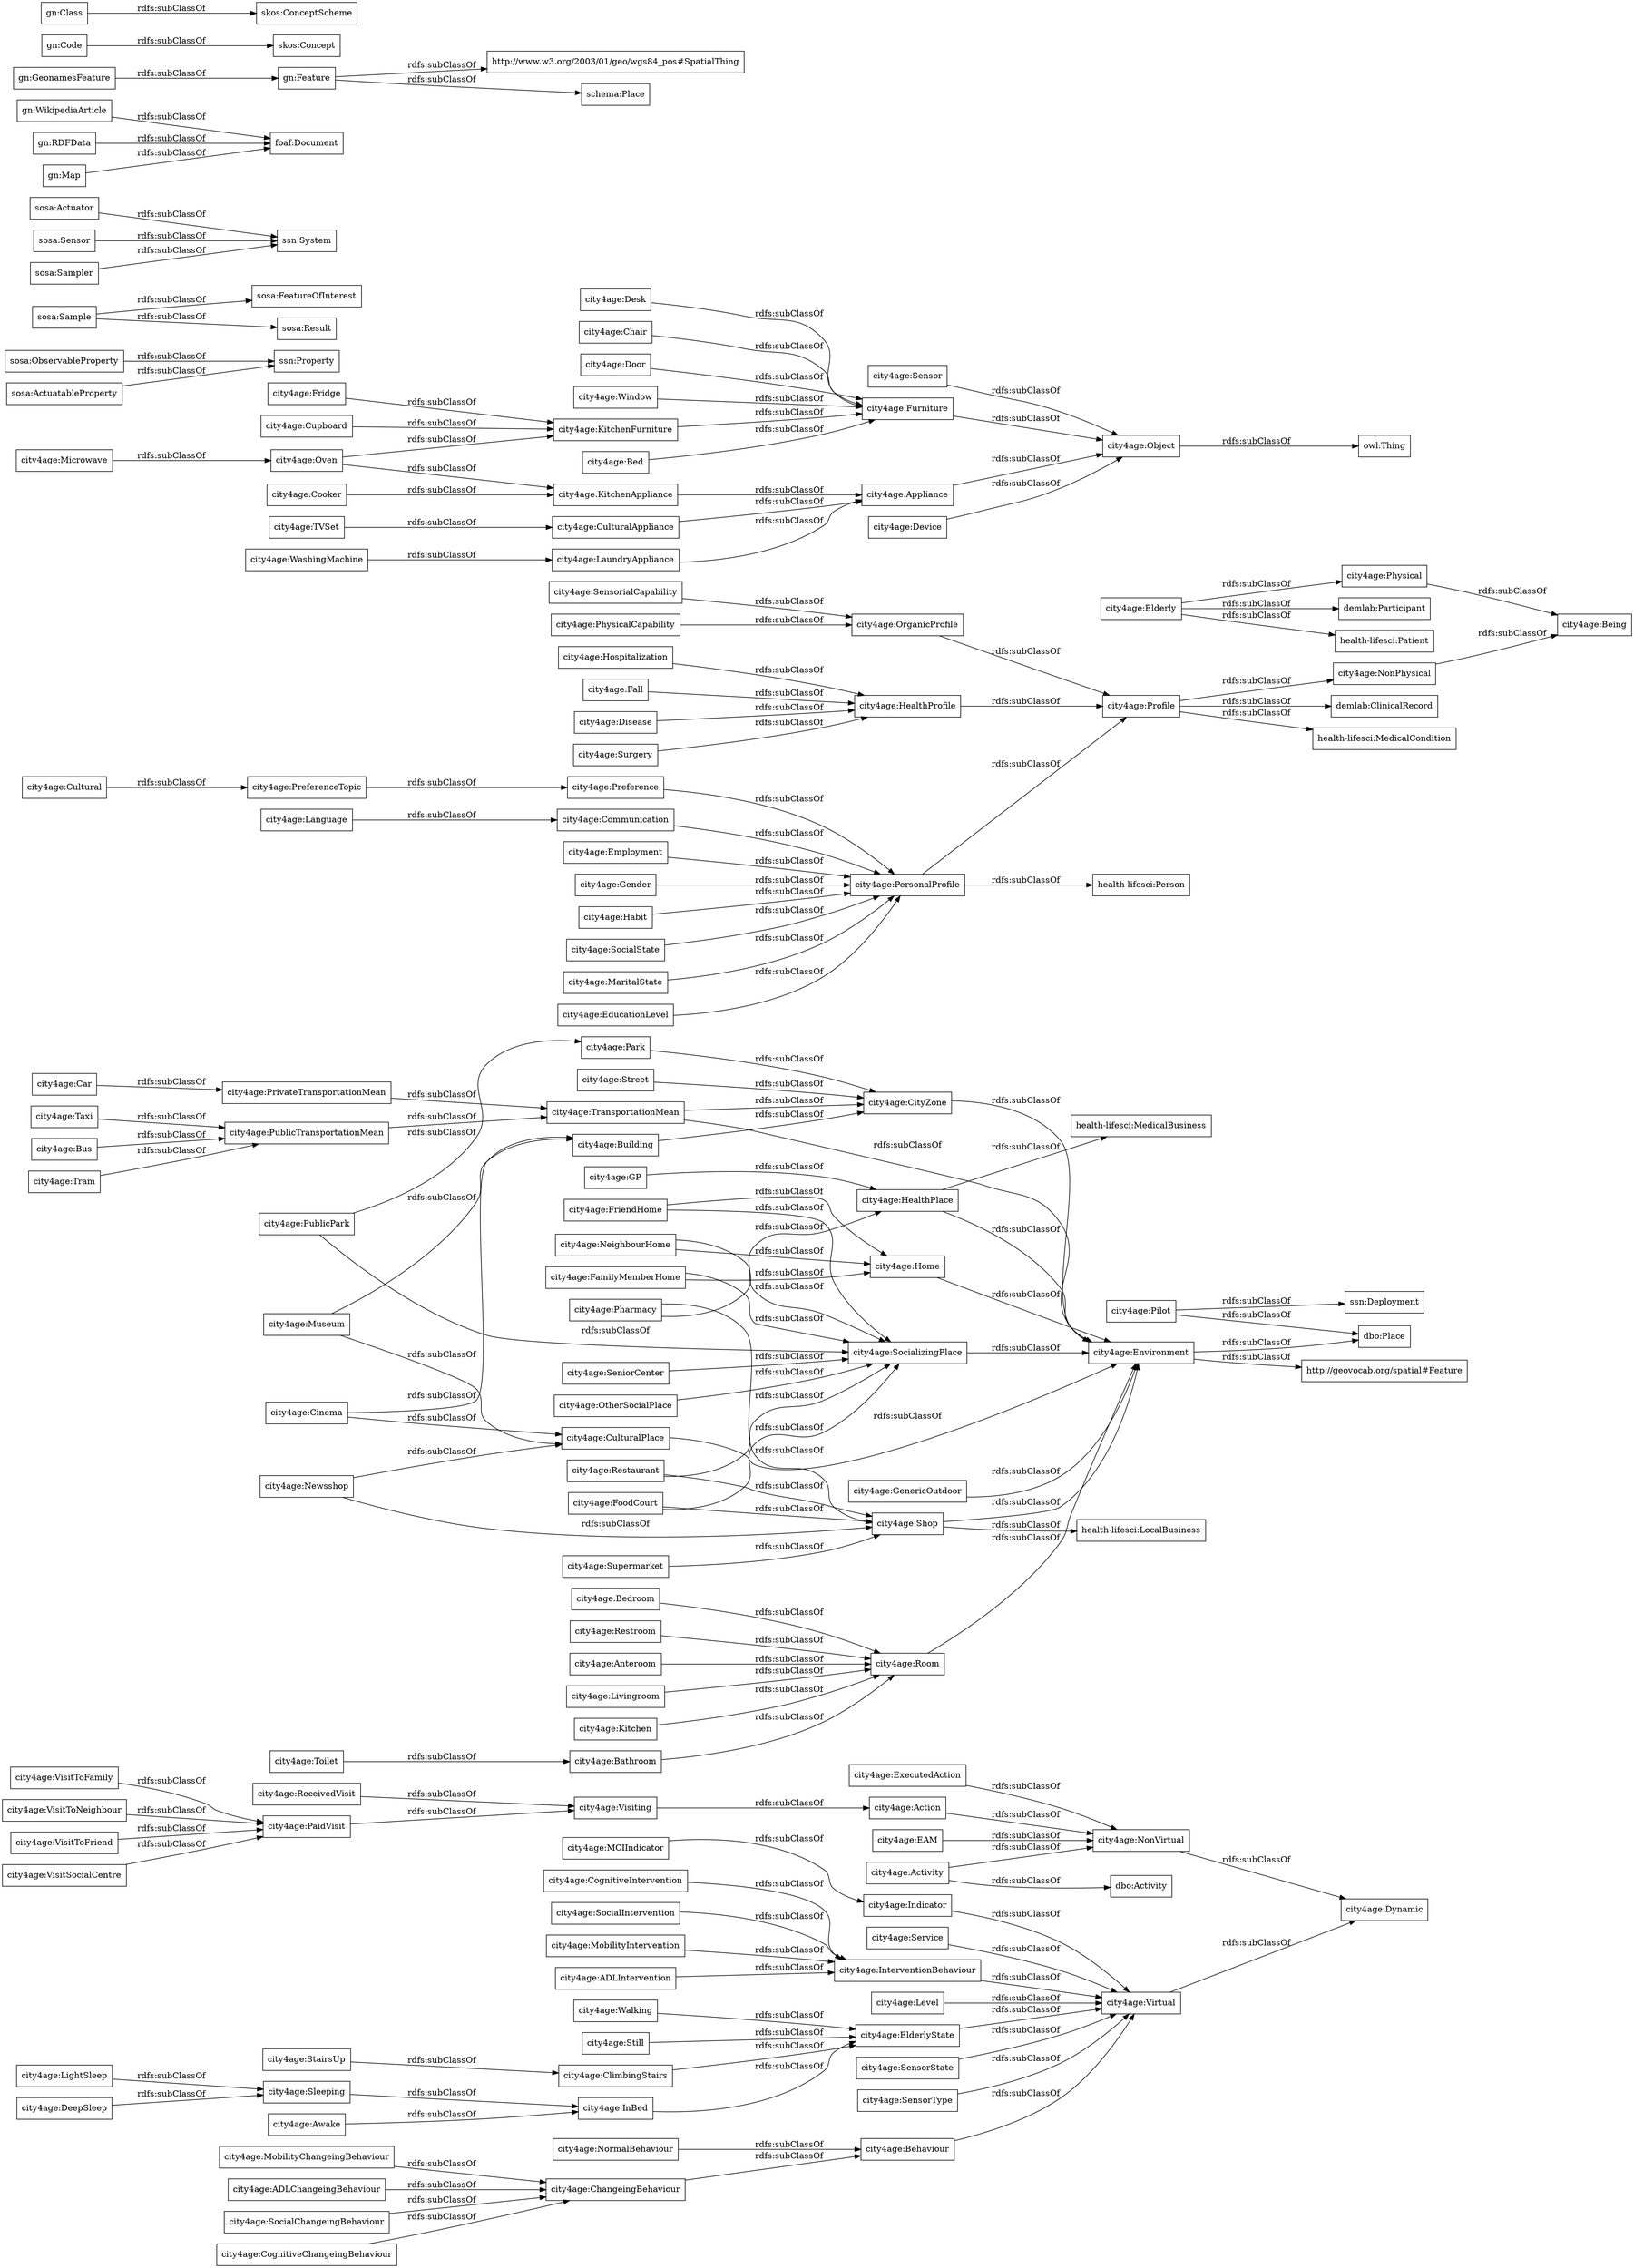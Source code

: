 digraph ar2dtool_diagram { 
rankdir=LR;
size="1000"
node [shape = rectangle, color="black"]; "city4age:MCIIndicator" "city4age:Toilet" "city4age:Profile" "city4age:Pilot" "city4age:CognitiveIntervention" "city4age:TVSet" "city4age:Sensor" "city4age:Fridge" "city4age:Object" "city4age:Environment" "city4age:Desk" "city4age:Awake" "city4age:PrivateTransportationMean" "city4age:SensorType" "city4age:Physical" "city4age:NormalBehaviour" "city4age:Chair" "city4age:Tram" "city4age:VisitToFriend" "city4age:Elderly" "city4age:Preference" "city4age:Cooker" "city4age:Restaurant" "city4age:PaidVisit" "city4age:Language" "city4age:Walking" "city4age:HealthPlace" "city4age:VisitSocialCentre" "city4age:Still" "city4age:Home" "city4age:GenericOutdoor" "city4age:FamilyMemberHome" "city4age:GP" "city4age:SocialChangeingBehaviour" "city4age:OtherSocialPlace" "city4age:SocialIntervention" "city4age:Cinema" "city4age:Hospitalization" "city4age:SeniorCenter" "city4age:Furniture" "city4age:SensorialCapability" "city4age:Newsshop" "city4age:ExecutedAction" "city4age:KitchenAppliance" "city4age:PhysicalCapability" "city4age:FriendHome" "city4age:CulturalAppliance" "city4age:Car" "city4age:Indicator" "city4age:Door" "city4age:Behaviour" "city4age:Communication" "city4age:Employment" "city4age:Cupboard" "city4age:OrganicProfile" "city4age:WashingMachine" "city4age:NeighbourHome" "dbo:Activity" "city4age:Window" "city4age:CognitiveChangeingBehaviour" "city4age:Sleeping" "city4age:KitchenFurniture" "city4age:CulturalPlace" "city4age:Building" "city4age:Action" "city4age:Fall" "city4age:Bed" "city4age:Gender" "city4age:Restroom" "city4age:Habit" "city4age:Visiting" "city4age:Taxi" "city4age:Being" "city4age:MobilityIntervention" "city4age:Disease" "city4age:SocialState" "city4age:SocializingPlace" "city4age:Service" "city4age:Street" "city4age:Dynamic" "city4age:Appliance" "city4age:FoodCourt" "city4age:Oven" "city4age:Park" "city4age:Virtual" "city4age:EAM" "city4age:VisitToFamily" "city4age:Room" "city4age:Supermarket" "city4age:Bus" "city4age:Cultural" "city4age:NonPhysical" "city4age:MaritalState" "city4age:TransportationMean" "city4age:Bathroom" "city4age:Anteroom" "city4age:Device" "city4age:MobilityChangeingBehaviour" "city4age:EducationLevel" "city4age:ClimbingStairs" "city4age:InterventionBehaviour" "city4age:ReceivedVisit" "city4age:CityZone" "city4age:Bedroom" "city4age:LightSleep" "city4age:InBed" "city4age:PreferenceTopic" "city4age:Level" "city4age:Pharmacy" "city4age:ElderlyState" "dbo:Place" "city4age:ChangeingBehaviour" "city4age:HealthProfile" "city4age:DeepSleep" "city4age:Livingroom" "city4age:VisitToNeighbour" "city4age:LaundryAppliance" "city4age:Microwave" "city4age:Museum" "city4age:Kitchen" "city4age:Surgery" "city4age:ADLChangeingBehaviour" "city4age:NonVirtual" "city4age:ADLIntervention" "city4age:StairsUp" "city4age:PublicPark" "city4age:PersonalProfile" "city4age:PublicTransportationMean" "city4age:Activity" "city4age:SensorState" "city4age:Shop" "sosa:ObservableProperty" "sosa:FeatureOfInterest" "sosa:ActuatableProperty" "sosa:Actuator" "sosa:Sample" "sosa:Sensor" "sosa:Result" "sosa:Sampler" "gn:WikipediaArticle" "gn:RDFData" "gn:Map" "gn:Feature" "gn:GeonamesFeature" "gn:Code" "gn:Class" "ssn:Deployment" "ssn:Property" "ssn:System" ; /*classes style*/
	"city4age:VisitSocialCentre" -> "city4age:PaidVisit" [ label = "rdfs:subClassOf" ];
	"city4age:Action" -> "city4age:NonVirtual" [ label = "rdfs:subClassOf" ];
	"city4age:Bed" -> "city4age:Furniture" [ label = "rdfs:subClassOf" ];
	"city4age:ClimbingStairs" -> "city4age:ElderlyState" [ label = "rdfs:subClassOf" ];
	"city4age:Cupboard" -> "city4age:KitchenFurniture" [ label = "rdfs:subClassOf" ];
	"city4age:MobilityChangeingBehaviour" -> "city4age:ChangeingBehaviour" [ label = "rdfs:subClassOf" ];
	"city4age:Still" -> "city4age:ElderlyState" [ label = "rdfs:subClassOf" ];
	"sosa:Sample" -> "sosa:Result" [ label = "rdfs:subClassOf" ];
	"sosa:Sample" -> "sosa:FeatureOfInterest" [ label = "rdfs:subClassOf" ];
	"gn:Feature" -> "http://www.w3.org/2003/01/geo/wgs84_pos#SpatialThing" [ label = "rdfs:subClassOf" ];
	"gn:Feature" -> "schema:Place" [ label = "rdfs:subClassOf" ];
	"city4age:Walking" -> "city4age:ElderlyState" [ label = "rdfs:subClassOf" ];
	"city4age:SocialChangeingBehaviour" -> "city4age:ChangeingBehaviour" [ label = "rdfs:subClassOf" ];
	"city4age:InterventionBehaviour" -> "city4age:Virtual" [ label = "rdfs:subClassOf" ];
	"city4age:PreferenceTopic" -> "city4age:Preference" [ label = "rdfs:subClassOf" ];
	"city4age:StairsUp" -> "city4age:ClimbingStairs" [ label = "rdfs:subClassOf" ];
	"city4age:PublicTransportationMean" -> "city4age:TransportationMean" [ label = "rdfs:subClassOf" ];
	"city4age:Service" -> "city4age:Virtual" [ label = "rdfs:subClassOf" ];
	"city4age:Communication" -> "city4age:PersonalProfile" [ label = "rdfs:subClassOf" ];
	"city4age:SocialState" -> "city4age:PersonalProfile" [ label = "rdfs:subClassOf" ];
	"city4age:Restaurant" -> "city4age:SocializingPlace" [ label = "rdfs:subClassOf" ];
	"city4age:Restaurant" -> "city4age:Shop" [ label = "rdfs:subClassOf" ];
	"city4age:Car" -> "city4age:PrivateTransportationMean" [ label = "rdfs:subClassOf" ];
	"city4age:LightSleep" -> "city4age:Sleeping" [ label = "rdfs:subClassOf" ];
	"city4age:Activity" -> "city4age:NonVirtual" [ label = "rdfs:subClassOf" ];
	"city4age:Activity" -> "dbo:Activity" [ label = "rdfs:subClassOf" ];
	"city4age:DeepSleep" -> "city4age:Sleeping" [ label = "rdfs:subClassOf" ];
	"city4age:Indicator" -> "city4age:Virtual" [ label = "rdfs:subClassOf" ];
	"city4age:Appliance" -> "city4age:Object" [ label = "rdfs:subClassOf" ];
	"city4age:Elderly" -> "demlab:Participant" [ label = "rdfs:subClassOf" ];
	"city4age:Elderly" -> "city4age:Physical" [ label = "rdfs:subClassOf" ];
	"city4age:Elderly" -> "health-lifesci:Patient" [ label = "rdfs:subClassOf" ];
	"city4age:Environment" -> "http://geovocab.org/spatial#Feature" [ label = "rdfs:subClassOf" ];
	"city4age:Environment" -> "dbo:Place" [ label = "rdfs:subClassOf" ];
	"city4age:Building" -> "city4age:CityZone" [ label = "rdfs:subClassOf" ];
	"gn:RDFData" -> "foaf:Document" [ label = "rdfs:subClassOf" ];
	"city4age:SensorialCapability" -> "city4age:OrganicProfile" [ label = "rdfs:subClassOf" ];
	"city4age:FriendHome" -> "city4age:SocializingPlace" [ label = "rdfs:subClassOf" ];
	"city4age:FriendHome" -> "city4age:Home" [ label = "rdfs:subClassOf" ];
	"city4age:CityZone" -> "city4age:Environment" [ label = "rdfs:subClassOf" ];
	"city4age:PhysicalCapability" -> "city4age:OrganicProfile" [ label = "rdfs:subClassOf" ];
	"city4age:Street" -> "city4age:CityZone" [ label = "rdfs:subClassOf" ];
	"city4age:Bathroom" -> "city4age:Room" [ label = "rdfs:subClassOf" ];
	"city4age:SensorState" -> "city4age:Virtual" [ label = "rdfs:subClassOf" ];
	"city4age:PrivateTransportationMean" -> "city4age:TransportationMean" [ label = "rdfs:subClassOf" ];
	"city4age:Newsshop" -> "city4age:Shop" [ label = "rdfs:subClassOf" ];
	"city4age:Newsshop" -> "city4age:CulturalPlace" [ label = "rdfs:subClassOf" ];
	"city4age:Toilet" -> "city4age:Bathroom" [ label = "rdfs:subClassOf" ];
	"city4age:EAM" -> "city4age:NonVirtual" [ label = "rdfs:subClassOf" ];
	"city4age:GenericOutdoor" -> "city4age:Environment" [ label = "rdfs:subClassOf" ];
	"sosa:Actuator" -> "ssn:System" [ label = "rdfs:subClassOf" ];
	"sosa:ActuatableProperty" -> "ssn:Property" [ label = "rdfs:subClassOf" ];
	"city4age:MCIIndicator" -> "city4age:Indicator" [ label = "rdfs:subClassOf" ];
	"sosa:Sensor" -> "ssn:System" [ label = "rdfs:subClassOf" ];
	"city4age:VisitToFamily" -> "city4age:PaidVisit" [ label = "rdfs:subClassOf" ];
	"city4age:GP" -> "city4age:HealthPlace" [ label = "rdfs:subClassOf" ];
	"city4age:Oven" -> "city4age:KitchenFurniture" [ label = "rdfs:subClassOf" ];
	"city4age:Oven" -> "city4age:KitchenAppliance" [ label = "rdfs:subClassOf" ];
	"city4age:Preference" -> "city4age:PersonalProfile" [ label = "rdfs:subClassOf" ];
	"gn:Class" -> "skos:ConceptScheme" [ label = "rdfs:subClassOf" ];
	"city4age:CulturalAppliance" -> "city4age:Appliance" [ label = "rdfs:subClassOf" ];
	"city4age:Virtual" -> "city4age:Dynamic" [ label = "rdfs:subClassOf" ];
	"city4age:Gender" -> "city4age:PersonalProfile" [ label = "rdfs:subClassOf" ];
	"city4age:SocializingPlace" -> "city4age:Environment" [ label = "rdfs:subClassOf" ];
	"city4age:Employment" -> "city4age:PersonalProfile" [ label = "rdfs:subClassOf" ];
	"city4age:TransportationMean" -> "city4age:Environment" [ label = "rdfs:subClassOf" ];
	"city4age:TransportationMean" -> "city4age:CityZone" [ label = "rdfs:subClassOf" ];
	"city4age:Profile" -> "demlab:ClinicalRecord" [ label = "rdfs:subClassOf" ];
	"city4age:Profile" -> "city4age:NonPhysical" [ label = "rdfs:subClassOf" ];
	"city4age:Profile" -> "health-lifesci:MedicalCondition" [ label = "rdfs:subClassOf" ];
	"city4age:OtherSocialPlace" -> "city4age:SocializingPlace" [ label = "rdfs:subClassOf" ];
	"city4age:Pilot" -> "ssn:Deployment" [ label = "rdfs:subClassOf" ];
	"city4age:Pilot" -> "dbo:Place" [ label = "rdfs:subClassOf" ];
	"city4age:WashingMachine" -> "city4age:LaundryAppliance" [ label = "rdfs:subClassOf" ];
	"city4age:Visiting" -> "city4age:Action" [ label = "rdfs:subClassOf" ];
	"city4age:Awake" -> "city4age:InBed" [ label = "rdfs:subClassOf" ];
	"city4age:VisitToFriend" -> "city4age:PaidVisit" [ label = "rdfs:subClassOf" ];
	"city4age:KitchenFurniture" -> "city4age:Furniture" [ label = "rdfs:subClassOf" ];
	"city4age:EducationLevel" -> "city4age:PersonalProfile" [ label = "rdfs:subClassOf" ];
	"sosa:ObservableProperty" -> "ssn:Property" [ label = "rdfs:subClassOf" ];
	"sosa:Sampler" -> "ssn:System" [ label = "rdfs:subClassOf" ];
	"city4age:Shop" -> "city4age:Environment" [ label = "rdfs:subClassOf" ];
	"city4age:Shop" -> "health-lifesci:LocalBusiness" [ label = "rdfs:subClassOf" ];
	"city4age:SocialIntervention" -> "city4age:InterventionBehaviour" [ label = "rdfs:subClassOf" ];
	"city4age:OrganicProfile" -> "city4age:Profile" [ label = "rdfs:subClassOf" ];
	"city4age:Cinema" -> "city4age:CulturalPlace" [ label = "rdfs:subClassOf" ];
	"city4age:Cinema" -> "city4age:Building" [ label = "rdfs:subClassOf" ];
	"city4age:VisitToNeighbour" -> "city4age:PaidVisit" [ label = "rdfs:subClassOf" ];
	"gn:WikipediaArticle" -> "foaf:Document" [ label = "rdfs:subClassOf" ];
	"city4age:Disease" -> "city4age:HealthProfile" [ label = "rdfs:subClassOf" ];
	"city4age:ExecutedAction" -> "city4age:NonVirtual" [ label = "rdfs:subClassOf" ];
	"city4age:Anteroom" -> "city4age:Room" [ label = "rdfs:subClassOf" ];
	"city4age:InBed" -> "city4age:ElderlyState" [ label = "rdfs:subClassOf" ];
	"city4age:FoodCourt" -> "city4age:SocializingPlace" [ label = "rdfs:subClassOf" ];
	"city4age:FoodCourt" -> "city4age:Shop" [ label = "rdfs:subClassOf" ];
	"gn:Map" -> "foaf:Document" [ label = "rdfs:subClassOf" ];
	"city4age:CulturalPlace" -> "city4age:Environment" [ label = "rdfs:subClassOf" ];
	"city4age:LaundryAppliance" -> "city4age:Appliance" [ label = "rdfs:subClassOf" ];
	"city4age:SeniorCenter" -> "city4age:SocializingPlace" [ label = "rdfs:subClassOf" ];
	"city4age:ReceivedVisit" -> "city4age:Visiting" [ label = "rdfs:subClassOf" ];
	"city4age:Behaviour" -> "city4age:Virtual" [ label = "rdfs:subClassOf" ];
	"city4age:HealthPlace" -> "city4age:Environment" [ label = "rdfs:subClassOf" ];
	"city4age:HealthPlace" -> "health-lifesci:MedicalBusiness" [ label = "rdfs:subClassOf" ];
	"city4age:Taxi" -> "city4age:PublicTransportationMean" [ label = "rdfs:subClassOf" ];
	"city4age:Supermarket" -> "city4age:Shop" [ label = "rdfs:subClassOf" ];
	"city4age:Door" -> "city4age:Furniture" [ label = "rdfs:subClassOf" ];
	"city4age:Device" -> "city4age:Object" [ label = "rdfs:subClassOf" ];
	"city4age:Window" -> "city4age:Furniture" [ label = "rdfs:subClassOf" ];
	"city4age:ElderlyState" -> "city4age:Virtual" [ label = "rdfs:subClassOf" ];
	"city4age:NeighbourHome" -> "city4age:SocializingPlace" [ label = "rdfs:subClassOf" ];
	"city4age:NeighbourHome" -> "city4age:Home" [ label = "rdfs:subClassOf" ];
	"city4age:Hospitalization" -> "city4age:HealthProfile" [ label = "rdfs:subClassOf" ];
	"gn:Code" -> "skos:Concept" [ label = "rdfs:subClassOf" ];
	"city4age:ChangeingBehaviour" -> "city4age:Behaviour" [ label = "rdfs:subClassOf" ];
	"city4age:PublicPark" -> "city4age:SocializingPlace" [ label = "rdfs:subClassOf" ];
	"city4age:PublicPark" -> "city4age:Park" [ label = "rdfs:subClassOf" ];
	"city4age:ADLIntervention" -> "city4age:InterventionBehaviour" [ label = "rdfs:subClassOf" ];
	"city4age:Surgery" -> "city4age:HealthProfile" [ label = "rdfs:subClassOf" ];
	"city4age:Home" -> "city4age:Environment" [ label = "rdfs:subClassOf" ];
	"city4age:HealthProfile" -> "city4age:Profile" [ label = "rdfs:subClassOf" ];
	"city4age:CognitiveIntervention" -> "city4age:InterventionBehaviour" [ label = "rdfs:subClassOf" ];
	"city4age:Bus" -> "city4age:PublicTransportationMean" [ label = "rdfs:subClassOf" ];
	"city4age:TVSet" -> "city4age:CulturalAppliance" [ label = "rdfs:subClassOf" ];
	"city4age:Livingroom" -> "city4age:Room" [ label = "rdfs:subClassOf" ];
	"city4age:NonPhysical" -> "city4age:Being" [ label = "rdfs:subClassOf" ];
	"city4age:Bedroom" -> "city4age:Room" [ label = "rdfs:subClassOf" ];
	"city4age:ADLChangeingBehaviour" -> "city4age:ChangeingBehaviour" [ label = "rdfs:subClassOf" ];
	"city4age:Microwave" -> "city4age:Oven" [ label = "rdfs:subClassOf" ];
	"city4age:FamilyMemberHome" -> "city4age:SocializingPlace" [ label = "rdfs:subClassOf" ];
	"city4age:FamilyMemberHome" -> "city4age:Home" [ label = "rdfs:subClassOf" ];
	"city4age:PaidVisit" -> "city4age:Visiting" [ label = "rdfs:subClassOf" ];
	"city4age:Physical" -> "city4age:Being" [ label = "rdfs:subClassOf" ];
	"city4age:Cooker" -> "city4age:KitchenAppliance" [ label = "rdfs:subClassOf" ];
	"city4age:Language" -> "city4age:Communication" [ label = "rdfs:subClassOf" ];
	"city4age:Museum" -> "city4age:CulturalPlace" [ label = "rdfs:subClassOf" ];
	"city4age:Museum" -> "city4age:Building" [ label = "rdfs:subClassOf" ];
	"city4age:Furniture" -> "city4age:Object" [ label = "rdfs:subClassOf" ];
	"city4age:Level" -> "city4age:Virtual" [ label = "rdfs:subClassOf" ];
	"city4age:SensorType" -> "city4age:Virtual" [ label = "rdfs:subClassOf" ];
	"city4age:PersonalProfile" -> "city4age:Profile" [ label = "rdfs:subClassOf" ];
	"city4age:PersonalProfile" -> "health-lifesci:Person" [ label = "rdfs:subClassOf" ];
	"city4age:Kitchen" -> "city4age:Room" [ label = "rdfs:subClassOf" ];
	"city4age:Chair" -> "city4age:Furniture" [ label = "rdfs:subClassOf" ];
	"city4age:Room" -> "city4age:Environment" [ label = "rdfs:subClassOf" ];
	"city4age:Fridge" -> "city4age:KitchenFurniture" [ label = "rdfs:subClassOf" ];
	"city4age:Sensor" -> "city4age:Object" [ label = "rdfs:subClassOf" ];
	"city4age:NonVirtual" -> "city4age:Dynamic" [ label = "rdfs:subClassOf" ];
	"city4age:Habit" -> "city4age:PersonalProfile" [ label = "rdfs:subClassOf" ];
	"city4age:KitchenAppliance" -> "city4age:Appliance" [ label = "rdfs:subClassOf" ];
	"city4age:Sleeping" -> "city4age:InBed" [ label = "rdfs:subClassOf" ];
	"city4age:Park" -> "city4age:CityZone" [ label = "rdfs:subClassOf" ];
	"city4age:Fall" -> "city4age:HealthProfile" [ label = "rdfs:subClassOf" ];
	"city4age:Tram" -> "city4age:PublicTransportationMean" [ label = "rdfs:subClassOf" ];
	"city4age:MobilityIntervention" -> "city4age:InterventionBehaviour" [ label = "rdfs:subClassOf" ];
	"city4age:CognitiveChangeingBehaviour" -> "city4age:ChangeingBehaviour" [ label = "rdfs:subClassOf" ];
	"city4age:Desk" -> "city4age:Furniture" [ label = "rdfs:subClassOf" ];
	"gn:GeonamesFeature" -> "gn:Feature" [ label = "rdfs:subClassOf" ];
	"city4age:Restroom" -> "city4age:Room" [ label = "rdfs:subClassOf" ];
	"city4age:NormalBehaviour" -> "city4age:Behaviour" [ label = "rdfs:subClassOf" ];
	"city4age:Pharmacy" -> "city4age:Shop" [ label = "rdfs:subClassOf" ];
	"city4age:Pharmacy" -> "city4age:HealthPlace" [ label = "rdfs:subClassOf" ];
	"city4age:Cultural" -> "city4age:PreferenceTopic" [ label = "rdfs:subClassOf" ];
	"city4age:MaritalState" -> "city4age:PersonalProfile" [ label = "rdfs:subClassOf" ];
	"city4age:Object" -> "owl:Thing" [ label = "rdfs:subClassOf" ];

}
